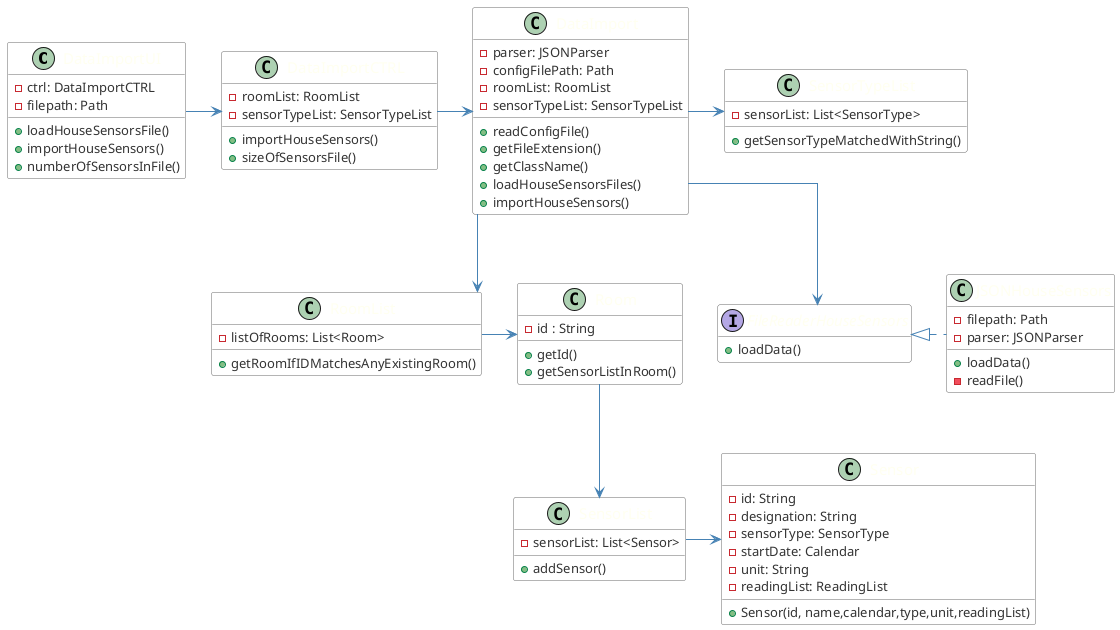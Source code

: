 @startuml
skinparam linetype ortho
hide empty members

skinparam class {
	ArrowColor SteelBlue
	BorderColor Dimgray
	HeaderBackgroundColor SteelBlue
	BackgroundColor White
	FontName Calibri bold
	AttributeFontColor #333
	AttributeFontName Calibri
	AttributeFontSize 13
	FontColor Ivory
	FontSize 15
}

class DataImportUI{
- ctrl: DataImportCTRL
- filepath: Path

+ loadHouseSensorsFile()
+ importHouseSensors()
+ numberOfSensorsInFile()

}

class DataImportCTRL{
- roomList: RoomList
- sensorTypeList: SensorTypeList

+ importHouseSensors()
+ sizeOfSensorsFile()

}

class DataImport{
- parser: JSONParser
- configFilePath: Path
- roomList: RoomList
- sensorTypeList: SensorTypeList

+ readConfigFile()
+ getFileExtension()
+ getClassName()
+ loadHouseSensorsFiles()
+ importHouseSensors()
}

interface FileReaderHouseSensors {
+ loadData()
}

class JSONHouseSensors{
- filepath: Path
- parser: JSONParser

+ loadData()
- readFile()
}

class RoomList {
- listOfRooms: List<Room>

+ getRoomIfIDMatchesAnyExistingRoom()
}


class Room {
- id : String

+ getId()
+ getSensorListInRoom()
 }


class SensorTypeList{
- sensorList: List<SensorType>

+ getSensorTypeMatchedWithString()
}

class SensorList{
- sensorList: List<Sensor>

+ addSensor()
}

class Sensor {
- id: String
- designation: String
- sensorType: SensorType
- startDate: Calendar
- unit: String
- readingList: ReadingList

+ Sensor(id, name,calendar,type,unit,readingList)
}

RoomList -> Room
Room --> SensorList
SensorList -> Sensor
DataImportUI -> DataImportCTRL
DataImportCTRL -> DataImport
DataImport -> SensorTypeList
DataImport --> RoomList
DataImport --> FileReaderHouseSensors
FileReaderHouseSensors <|. JSONHouseSensors


@enduml